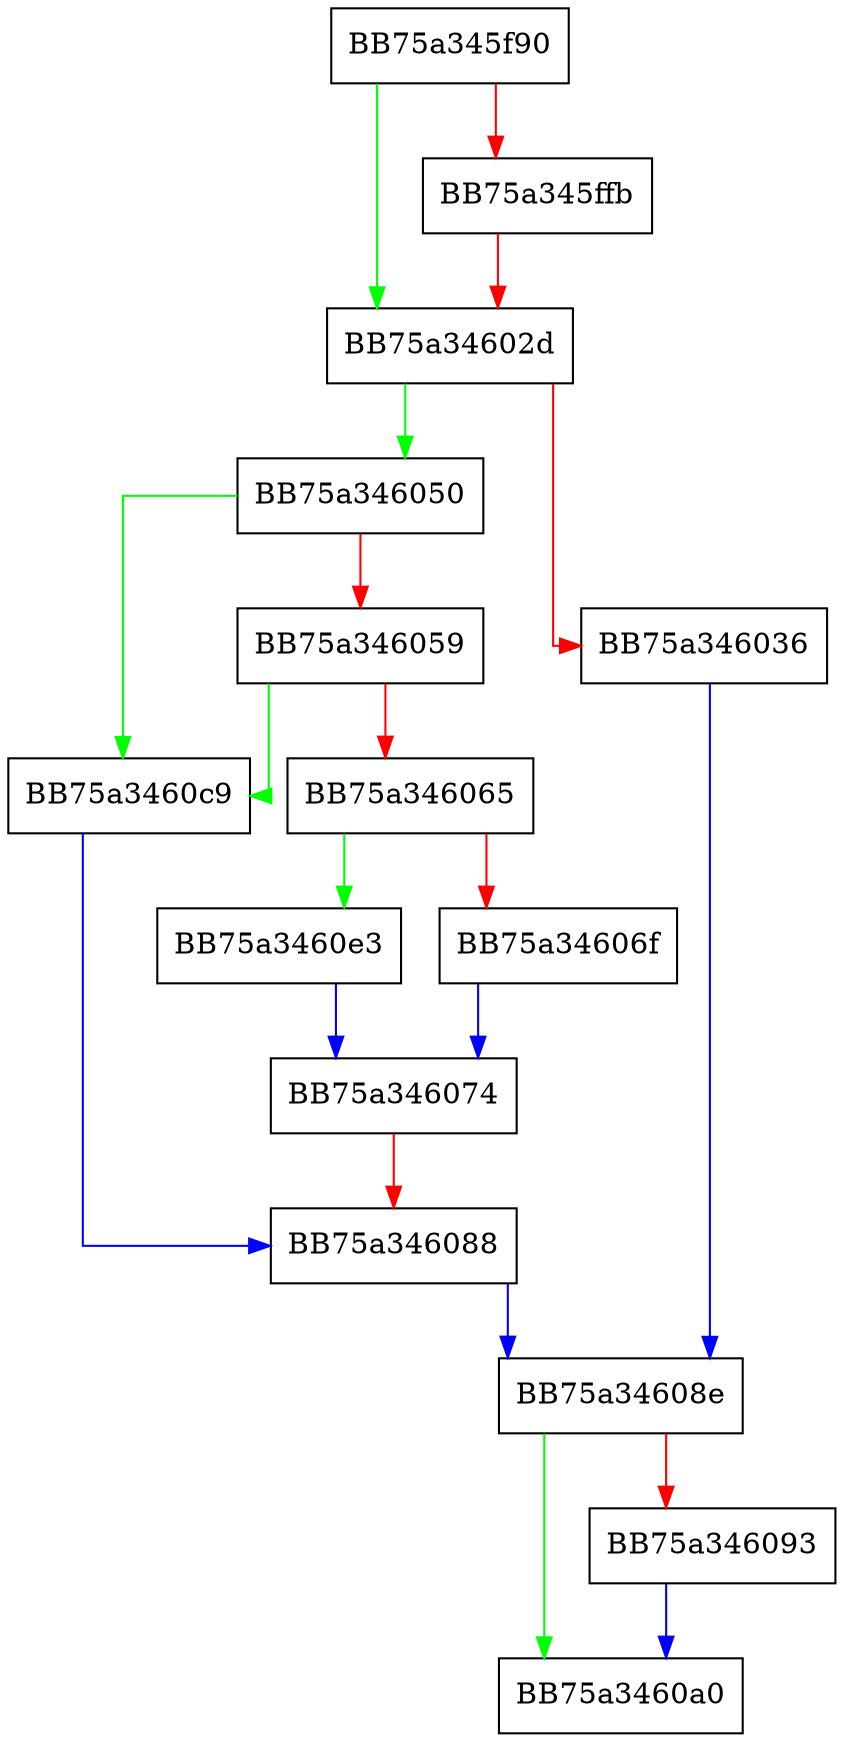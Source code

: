 digraph KERNEL32_DLL_ExitProcess {
  node [shape="box"];
  graph [splines=ortho];
  BB75a345f90 -> BB75a34602d [color="green"];
  BB75a345f90 -> BB75a345ffb [color="red"];
  BB75a345ffb -> BB75a34602d [color="red"];
  BB75a34602d -> BB75a346050 [color="green"];
  BB75a34602d -> BB75a346036 [color="red"];
  BB75a346036 -> BB75a34608e [color="blue"];
  BB75a346050 -> BB75a3460c9 [color="green"];
  BB75a346050 -> BB75a346059 [color="red"];
  BB75a346059 -> BB75a3460c9 [color="green"];
  BB75a346059 -> BB75a346065 [color="red"];
  BB75a346065 -> BB75a3460e3 [color="green"];
  BB75a346065 -> BB75a34606f [color="red"];
  BB75a34606f -> BB75a346074 [color="blue"];
  BB75a346074 -> BB75a346088 [color="red"];
  BB75a346088 -> BB75a34608e [color="blue"];
  BB75a34608e -> BB75a3460a0 [color="green"];
  BB75a34608e -> BB75a346093 [color="red"];
  BB75a346093 -> BB75a3460a0 [color="blue"];
  BB75a3460c9 -> BB75a346088 [color="blue"];
  BB75a3460e3 -> BB75a346074 [color="blue"];
}